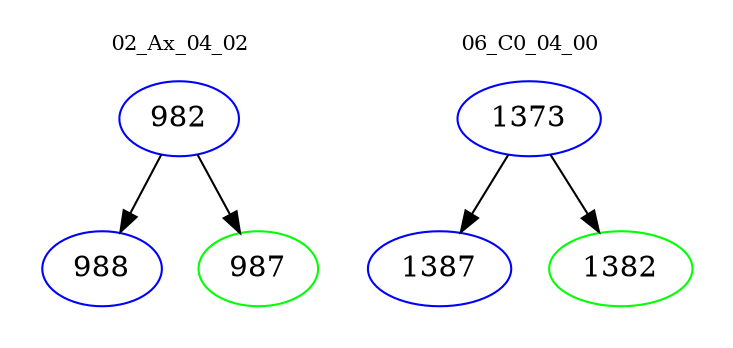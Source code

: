 digraph{
subgraph cluster_0 {
color = white
label = "02_Ax_04_02";
fontsize=10;
T0_982 [label="982", color="blue"]
T0_982 -> T0_988 [color="black"]
T0_988 [label="988", color="blue"]
T0_982 -> T0_987 [color="black"]
T0_987 [label="987", color="green"]
}
subgraph cluster_1 {
color = white
label = "06_C0_04_00";
fontsize=10;
T1_1373 [label="1373", color="blue"]
T1_1373 -> T1_1387 [color="black"]
T1_1387 [label="1387", color="blue"]
T1_1373 -> T1_1382 [color="black"]
T1_1382 [label="1382", color="green"]
}
}
